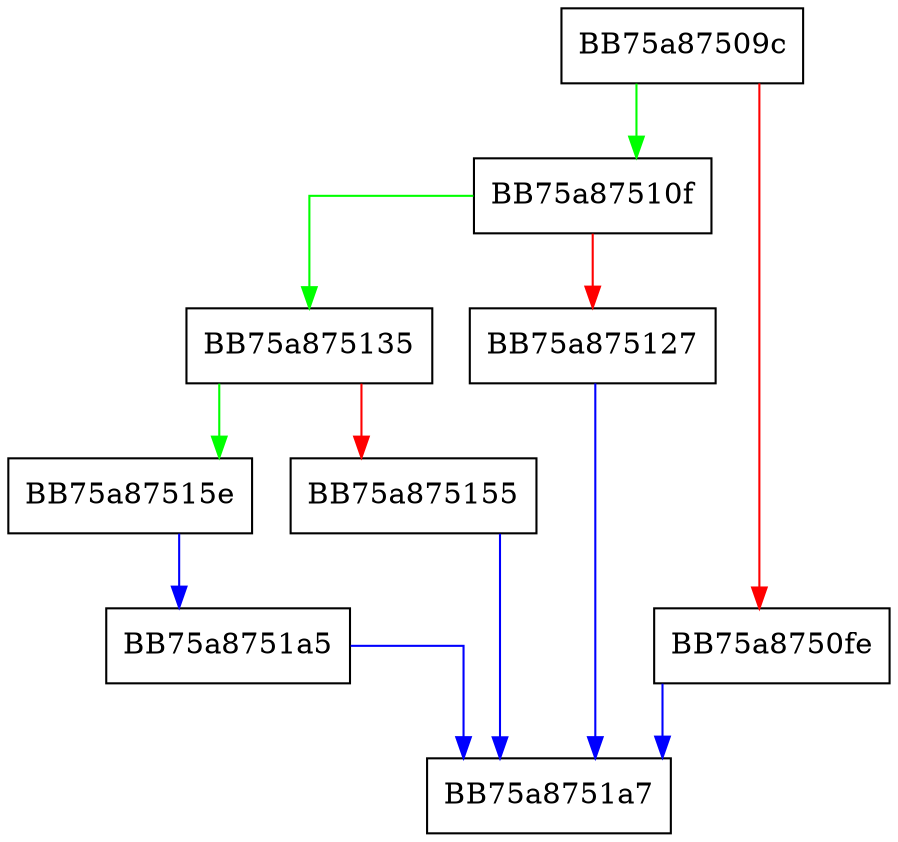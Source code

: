 digraph IsCoveredByIncludedExtensions {
  node [shape="box"];
  graph [splines=ortho];
  BB75a87509c -> BB75a87510f [color="green"];
  BB75a87509c -> BB75a8750fe [color="red"];
  BB75a8750fe -> BB75a8751a7 [color="blue"];
  BB75a87510f -> BB75a875135 [color="green"];
  BB75a87510f -> BB75a875127 [color="red"];
  BB75a875127 -> BB75a8751a7 [color="blue"];
  BB75a875135 -> BB75a87515e [color="green"];
  BB75a875135 -> BB75a875155 [color="red"];
  BB75a875155 -> BB75a8751a7 [color="blue"];
  BB75a87515e -> BB75a8751a5 [color="blue"];
  BB75a8751a5 -> BB75a8751a7 [color="blue"];
}